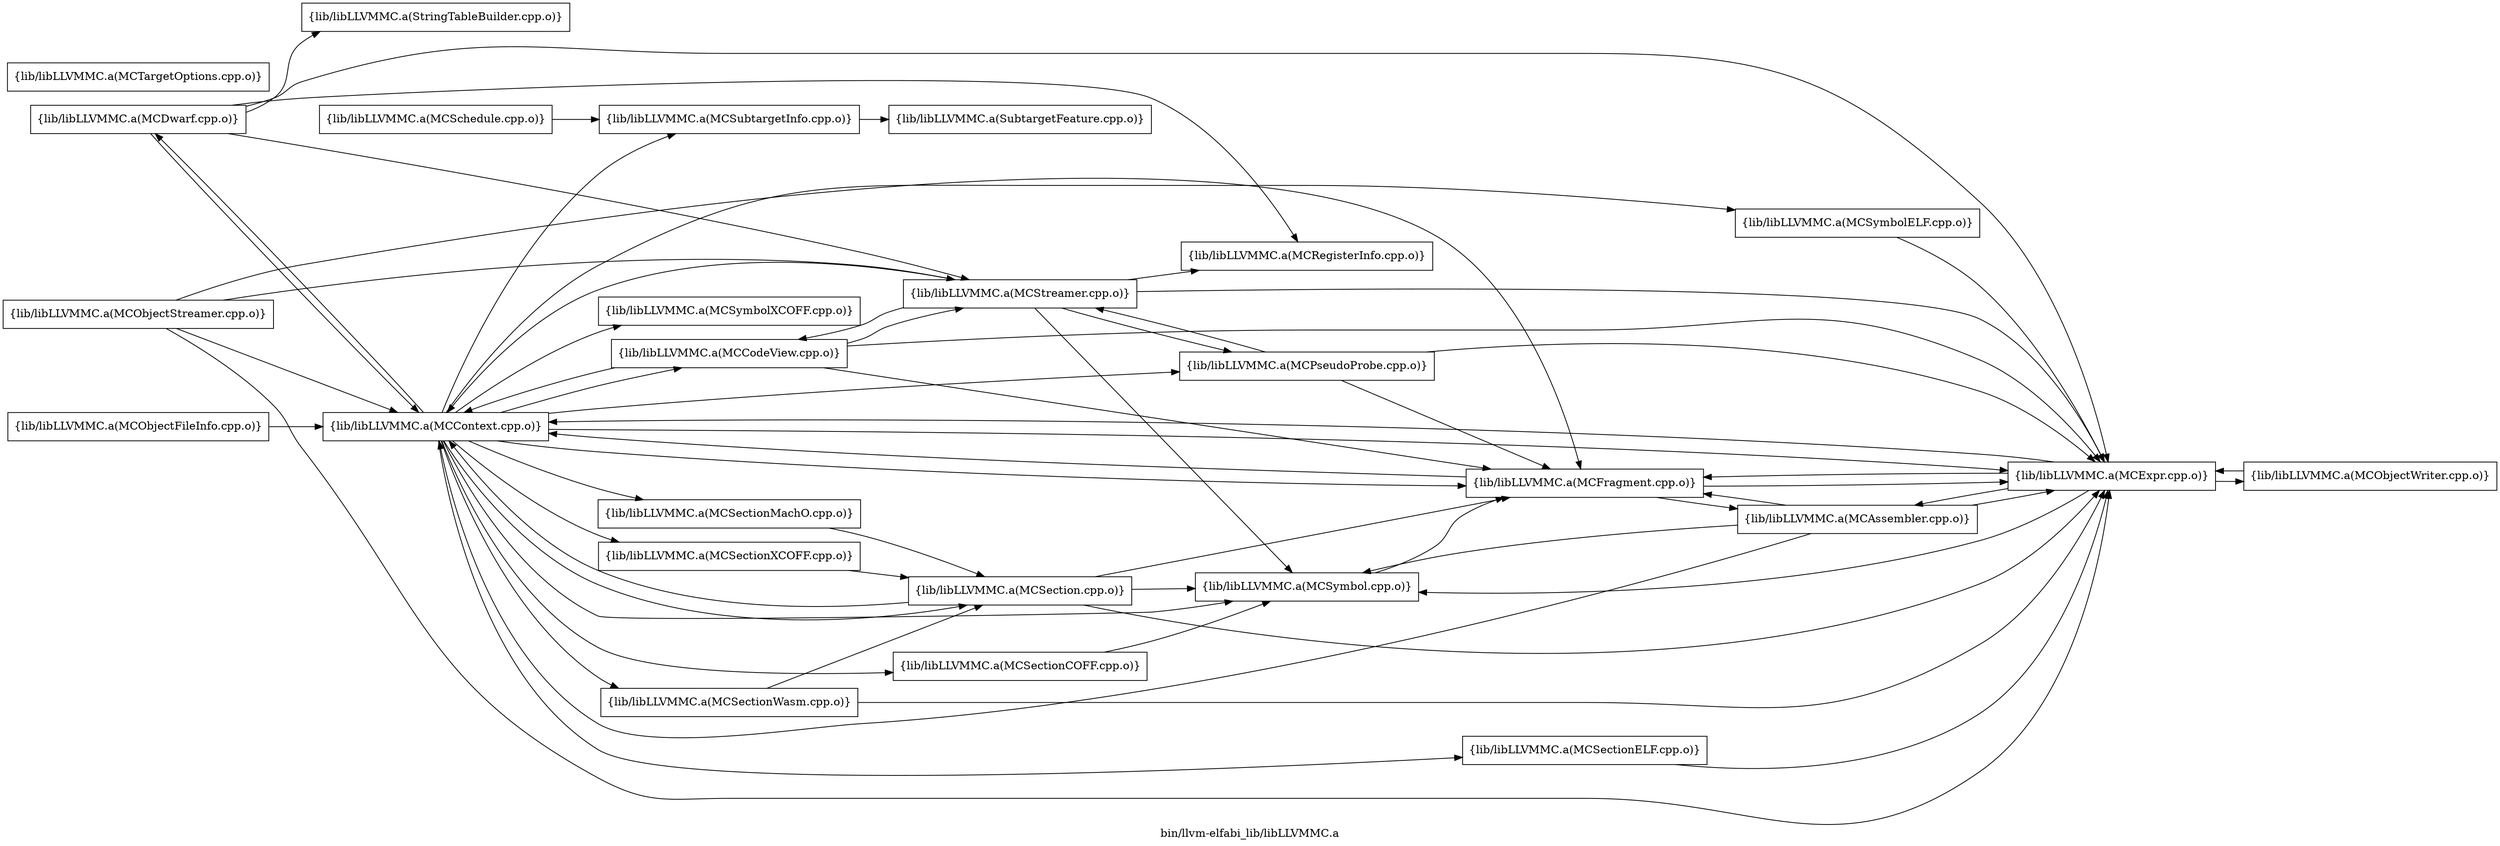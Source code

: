 digraph "bin/llvm-elfabi_lib/libLLVMMC.a" {
	label="bin/llvm-elfabi_lib/libLLVMMC.a";
	rankdir=LR;

	Node0x5559d7dec2d8 [shape=record,shape=box,group=0,label="{lib/libLLVMMC.a(StringTableBuilder.cpp.o)}"];
	Node0x5559d7dec878 [shape=record,shape=box,group=0,label="{lib/libLLVMMC.a(SubtargetFeature.cpp.o)}"];
	Node0x5559d7dec968 [shape=record,shape=box,group=0,label="{lib/libLLVMMC.a(MCContext.cpp.o)}"];
	Node0x5559d7dec968 -> Node0x5559d7de8868;
	Node0x5559d7dec968 -> Node0x5559d7dec1e8;
	Node0x5559d7dec968 -> Node0x5559d7debc98;
	Node0x5559d7dec968 -> Node0x5559d7de3868;
	Node0x5559d7dec968 -> Node0x5559d7de7148;
	Node0x5559d7dec968 -> Node0x5559d7de6388;
	Node0x5559d7dec968 -> Node0x5559d7dea848;
	Node0x5559d7dec968 -> Node0x5559d7dea078;
	Node0x5559d7dec968 -> Node0x5559d7de9da8;
	Node0x5559d7dec968 -> Node0x5559d7de9538;
	Node0x5559d7dec968 -> Node0x5559d7de7b48;
	Node0x5559d7dec968 -> Node0x5559d7de6d38;
	Node0x5559d7dec968 -> Node0x5559d7de5f28;
	Node0x5559d7dec968 -> Node0x5559d7dead98;
	Node0x5559d7dec968 -> Node0x5559d7deb4c8;
	Node0x5559d7de33b8 [shape=record,shape=box,group=0,label="{lib/libLLVMMC.a(MCObjectFileInfo.cpp.o)}"];
	Node0x5559d7de33b8 -> Node0x5559d7dec968;
	Node0x5559d7de7558 [shape=record,shape=box,group=0,label="{lib/libLLVMMC.a(MCStreamer.cpp.o)}"];
	Node0x5559d7de7558 -> Node0x5559d7de8868;
	Node0x5559d7de7558 -> Node0x5559d7dec968;
	Node0x5559d7de7558 -> Node0x5559d7debc98;
	Node0x5559d7de7558 -> Node0x5559d7de7148;
	Node0x5559d7de7558 -> Node0x5559d7de6608;
	Node0x5559d7de7558 -> Node0x5559d7de5f28;
	Node0x5559d7de6d38 [shape=record,shape=box,group=0,label="{lib/libLLVMMC.a(MCSubtargetInfo.cpp.o)}"];
	Node0x5559d7de6d38 -> Node0x5559d7dec878;
	Node0x5559d7debb08 [shape=record,shape=box,group=0,label="{lib/libLLVMMC.a(MCTargetOptions.cpp.o)}"];
	Node0x5559d7debc98 [shape=record,shape=box,group=0,label="{lib/libLLVMMC.a(MCExpr.cpp.o)}"];
	Node0x5559d7debc98 -> Node0x5559d7dec968;
	Node0x5559d7debc98 -> Node0x5559d7deabb8;
	Node0x5559d7debc98 -> Node0x5559d7de3868;
	Node0x5559d7debc98 -> Node0x5559d7de7378;
	Node0x5559d7debc98 -> Node0x5559d7de5f28;
	Node0x5559d7de8868 [shape=record,shape=box,group=0,label="{lib/libLLVMMC.a(MCCodeView.cpp.o)}"];
	Node0x5559d7de8868 -> Node0x5559d7dec968;
	Node0x5559d7de8868 -> Node0x5559d7debc98;
	Node0x5559d7de8868 -> Node0x5559d7de3868;
	Node0x5559d7de8868 -> Node0x5559d7de7558;
	Node0x5559d7dec1e8 [shape=record,shape=box,group=0,label="{lib/libLLVMMC.a(MCDwarf.cpp.o)}"];
	Node0x5559d7dec1e8 -> Node0x5559d7dec968;
	Node0x5559d7dec1e8 -> Node0x5559d7debc98;
	Node0x5559d7dec1e8 -> Node0x5559d7de6608;
	Node0x5559d7dec1e8 -> Node0x5559d7de7558;
	Node0x5559d7dec1e8 -> Node0x5559d7dec2d8;
	Node0x5559d7de6608 [shape=record,shape=box,group=0,label="{lib/libLLVMMC.a(MCRegisterInfo.cpp.o)}"];
	Node0x5559d7dea848 [shape=record,shape=box,group=0,label="{lib/libLLVMMC.a(MCSectionCOFF.cpp.o)}"];
	Node0x5559d7dea848 -> Node0x5559d7de5f28;
	Node0x5559d7de9da8 [shape=record,shape=box,group=0,label="{lib/libLLVMMC.a(MCSectionMachO.cpp.o)}"];
	Node0x5559d7de9da8 -> Node0x5559d7de6388;
	Node0x5559d7de5f28 [shape=record,shape=box,group=0,label="{lib/libLLVMMC.a(MCSymbol.cpp.o)}"];
	Node0x5559d7de5f28 -> Node0x5559d7de3868;
	Node0x5559d7de3868 [shape=record,shape=box,group=0,label="{lib/libLLVMMC.a(MCFragment.cpp.o)}"];
	Node0x5559d7de3868 -> Node0x5559d7dec968;
	Node0x5559d7de3868 -> Node0x5559d7debc98;
	Node0x5559d7de3868 -> Node0x5559d7deabb8;
	Node0x5559d7de7148 [shape=record,shape=box,group=0,label="{lib/libLLVMMC.a(MCPseudoProbe.cpp.o)}"];
	Node0x5559d7de7148 -> Node0x5559d7debc98;
	Node0x5559d7de7148 -> Node0x5559d7de3868;
	Node0x5559d7de7148 -> Node0x5559d7de7558;
	Node0x5559d7de6388 [shape=record,shape=box,group=0,label="{lib/libLLVMMC.a(MCSection.cpp.o)}"];
	Node0x5559d7de6388 -> Node0x5559d7dec968;
	Node0x5559d7de6388 -> Node0x5559d7debc98;
	Node0x5559d7de6388 -> Node0x5559d7de3868;
	Node0x5559d7de6388 -> Node0x5559d7de5f28;
	Node0x5559d7dea078 [shape=record,shape=box,group=0,label="{lib/libLLVMMC.a(MCSectionELF.cpp.o)}"];
	Node0x5559d7dea078 -> Node0x5559d7debc98;
	Node0x5559d7de9538 [shape=record,shape=box,group=0,label="{lib/libLLVMMC.a(MCSectionWasm.cpp.o)}"];
	Node0x5559d7de9538 -> Node0x5559d7debc98;
	Node0x5559d7de9538 -> Node0x5559d7de6388;
	Node0x5559d7de7b48 [shape=record,shape=box,group=0,label="{lib/libLLVMMC.a(MCSectionXCOFF.cpp.o)}"];
	Node0x5559d7de7b48 -> Node0x5559d7de6388;
	Node0x5559d7dead98 [shape=record,shape=box,group=0,label="{lib/libLLVMMC.a(MCSymbolELF.cpp.o)}"];
	Node0x5559d7dead98 -> Node0x5559d7debc98;
	Node0x5559d7deb4c8 [shape=record,shape=box,group=0,label="{lib/libLLVMMC.a(MCSymbolXCOFF.cpp.o)}"];
	Node0x5559d7deabb8 [shape=record,shape=box,group=0,label="{lib/libLLVMMC.a(MCAssembler.cpp.o)}"];
	Node0x5559d7deabb8 -> Node0x5559d7dec968;
	Node0x5559d7deabb8 -> Node0x5559d7debc98;
	Node0x5559d7deabb8 -> Node0x5559d7de3868;
	Node0x5559d7deabb8 -> Node0x5559d7de5f28;
	Node0x5559d7de7378 [shape=record,shape=box,group=0,label="{lib/libLLVMMC.a(MCObjectWriter.cpp.o)}"];
	Node0x5559d7de7378 -> Node0x5559d7debc98;
	Node0x5559d7de80e8 [shape=record,shape=box,group=0,label="{lib/libLLVMMC.a(MCObjectStreamer.cpp.o)}"];
	Node0x5559d7de80e8 -> Node0x5559d7dec968;
	Node0x5559d7de80e8 -> Node0x5559d7debc98;
	Node0x5559d7de80e8 -> Node0x5559d7de3868;
	Node0x5559d7de80e8 -> Node0x5559d7de7558;
	Node0x5559d7de6b58 [shape=record,shape=box,group=0,label="{lib/libLLVMMC.a(MCSchedule.cpp.o)}"];
	Node0x5559d7de6b58 -> Node0x5559d7de6d38;
}
